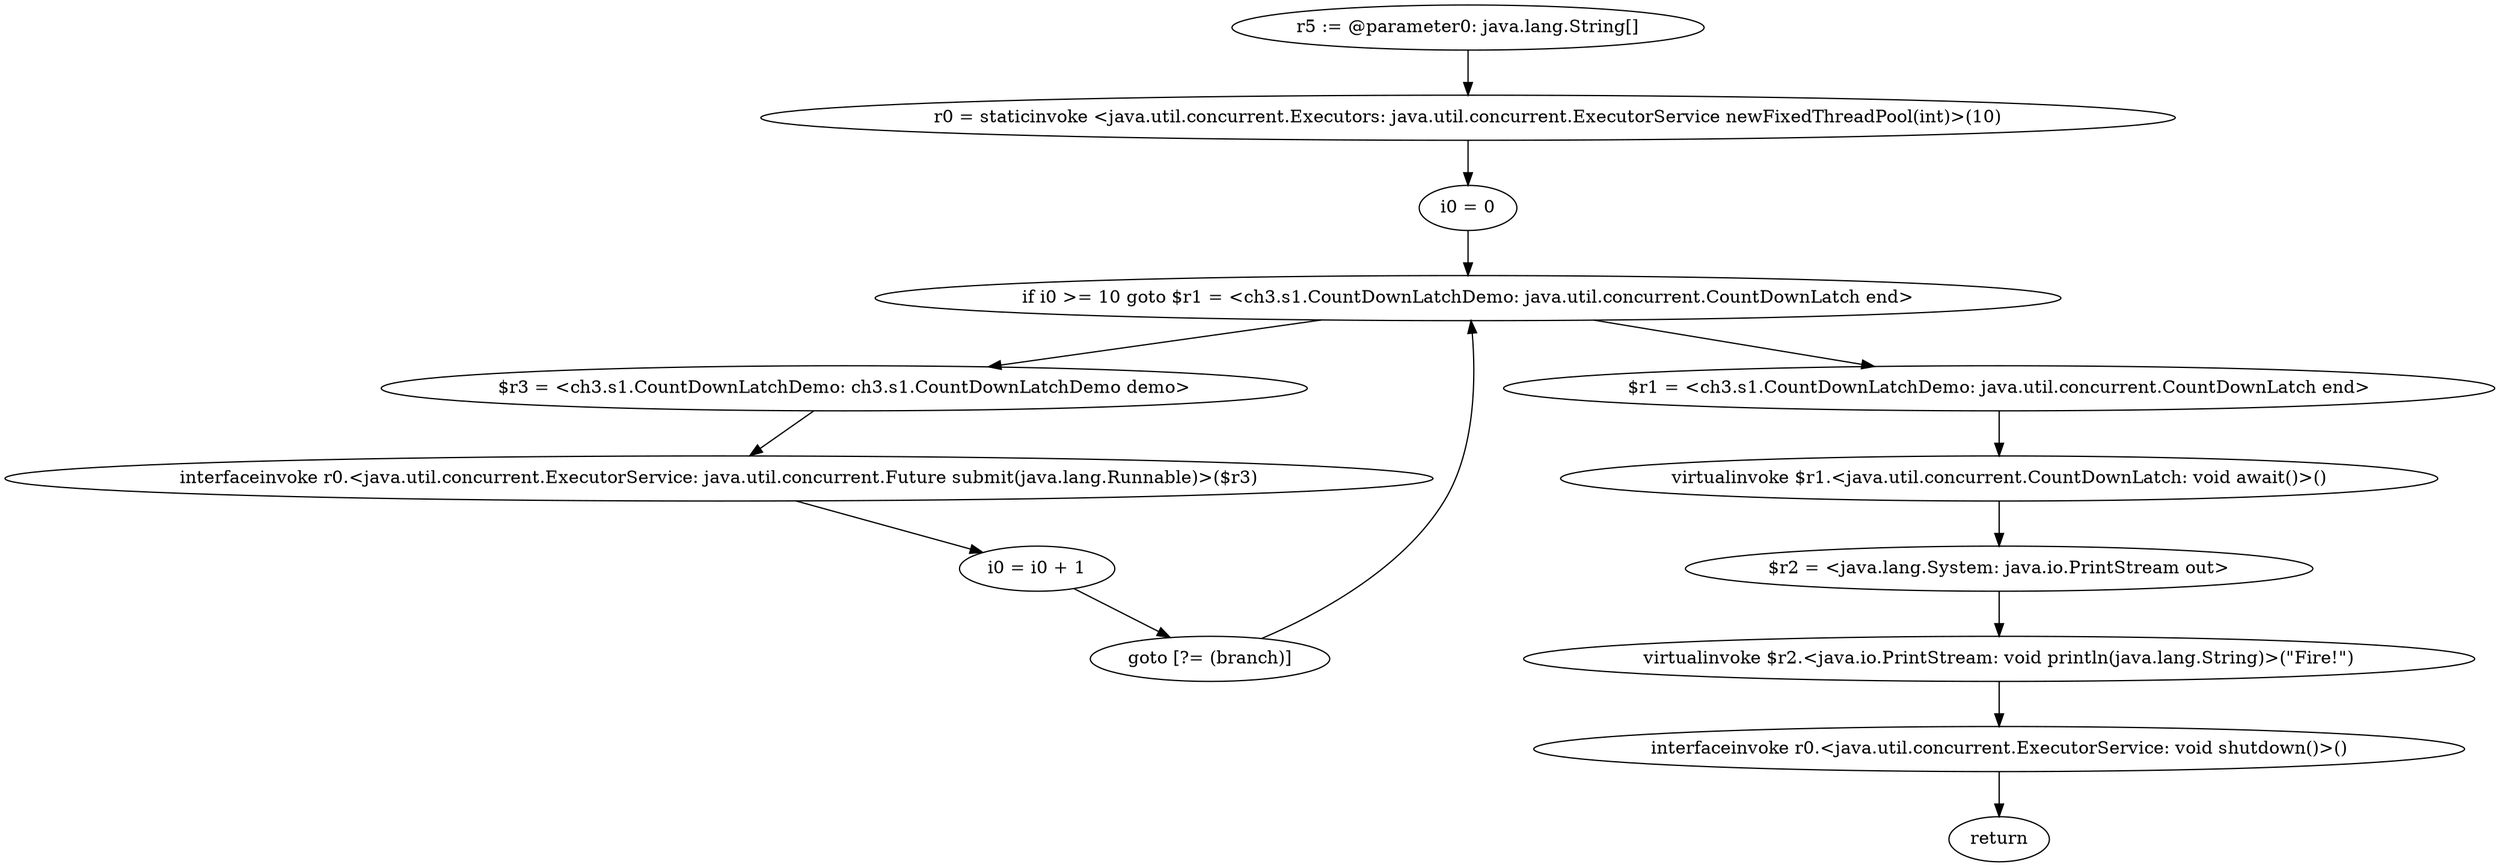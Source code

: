 digraph "unitGraph" {
    "r5 := @parameter0: java.lang.String[]"
    "r0 = staticinvoke <java.util.concurrent.Executors: java.util.concurrent.ExecutorService newFixedThreadPool(int)>(10)"
    "i0 = 0"
    "if i0 >= 10 goto $r1 = <ch3.s1.CountDownLatchDemo: java.util.concurrent.CountDownLatch end>"
    "$r3 = <ch3.s1.CountDownLatchDemo: ch3.s1.CountDownLatchDemo demo>"
    "interfaceinvoke r0.<java.util.concurrent.ExecutorService: java.util.concurrent.Future submit(java.lang.Runnable)>($r3)"
    "i0 = i0 + 1"
    "goto [?= (branch)]"
    "$r1 = <ch3.s1.CountDownLatchDemo: java.util.concurrent.CountDownLatch end>"
    "virtualinvoke $r1.<java.util.concurrent.CountDownLatch: void await()>()"
    "$r2 = <java.lang.System: java.io.PrintStream out>"
    "virtualinvoke $r2.<java.io.PrintStream: void println(java.lang.String)>(\"Fire!\")"
    "interfaceinvoke r0.<java.util.concurrent.ExecutorService: void shutdown()>()"
    "return"
    "r5 := @parameter0: java.lang.String[]"->"r0 = staticinvoke <java.util.concurrent.Executors: java.util.concurrent.ExecutorService newFixedThreadPool(int)>(10)";
    "r0 = staticinvoke <java.util.concurrent.Executors: java.util.concurrent.ExecutorService newFixedThreadPool(int)>(10)"->"i0 = 0";
    "i0 = 0"->"if i0 >= 10 goto $r1 = <ch3.s1.CountDownLatchDemo: java.util.concurrent.CountDownLatch end>";
    "if i0 >= 10 goto $r1 = <ch3.s1.CountDownLatchDemo: java.util.concurrent.CountDownLatch end>"->"$r3 = <ch3.s1.CountDownLatchDemo: ch3.s1.CountDownLatchDemo demo>";
    "if i0 >= 10 goto $r1 = <ch3.s1.CountDownLatchDemo: java.util.concurrent.CountDownLatch end>"->"$r1 = <ch3.s1.CountDownLatchDemo: java.util.concurrent.CountDownLatch end>";
    "$r3 = <ch3.s1.CountDownLatchDemo: ch3.s1.CountDownLatchDemo demo>"->"interfaceinvoke r0.<java.util.concurrent.ExecutorService: java.util.concurrent.Future submit(java.lang.Runnable)>($r3)";
    "interfaceinvoke r0.<java.util.concurrent.ExecutorService: java.util.concurrent.Future submit(java.lang.Runnable)>($r3)"->"i0 = i0 + 1";
    "i0 = i0 + 1"->"goto [?= (branch)]";
    "goto [?= (branch)]"->"if i0 >= 10 goto $r1 = <ch3.s1.CountDownLatchDemo: java.util.concurrent.CountDownLatch end>";
    "$r1 = <ch3.s1.CountDownLatchDemo: java.util.concurrent.CountDownLatch end>"->"virtualinvoke $r1.<java.util.concurrent.CountDownLatch: void await()>()";
    "virtualinvoke $r1.<java.util.concurrent.CountDownLatch: void await()>()"->"$r2 = <java.lang.System: java.io.PrintStream out>";
    "$r2 = <java.lang.System: java.io.PrintStream out>"->"virtualinvoke $r2.<java.io.PrintStream: void println(java.lang.String)>(\"Fire!\")";
    "virtualinvoke $r2.<java.io.PrintStream: void println(java.lang.String)>(\"Fire!\")"->"interfaceinvoke r0.<java.util.concurrent.ExecutorService: void shutdown()>()";
    "interfaceinvoke r0.<java.util.concurrent.ExecutorService: void shutdown()>()"->"return";
}
